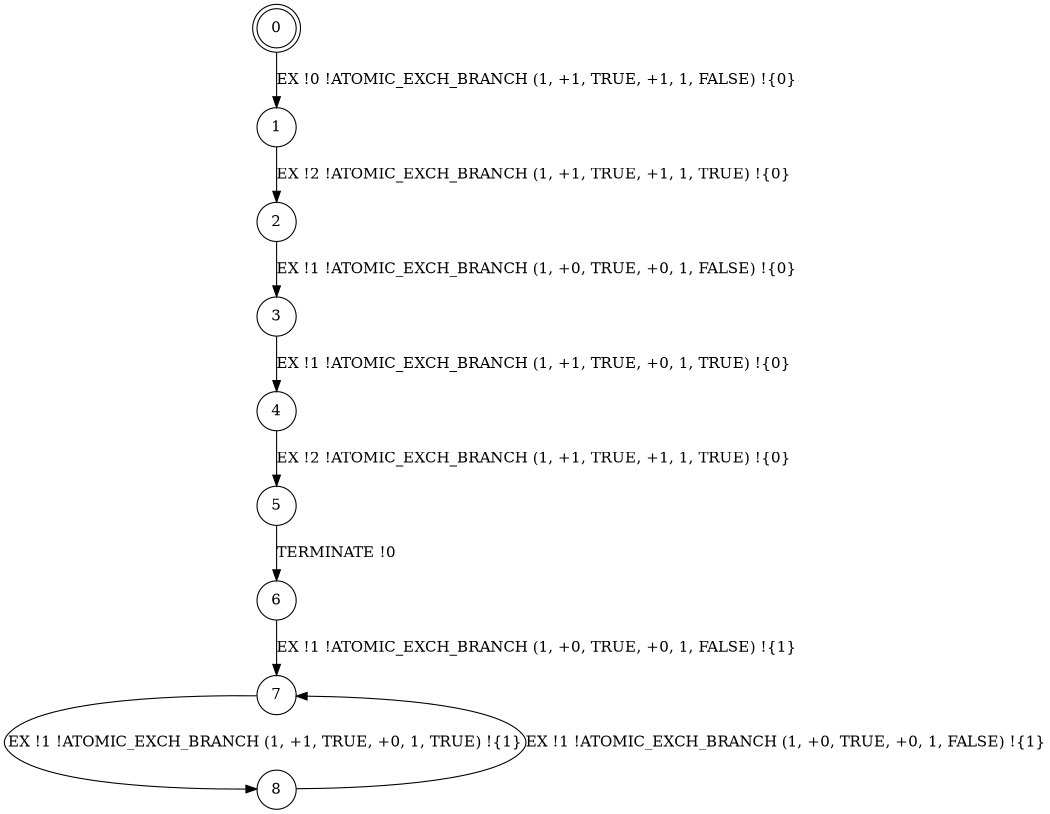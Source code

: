 digraph BCG {
size = "7, 10.5";
center = TRUE;
node [shape = circle];
0 [peripheries = 2];
0 -> 1 [label = "EX !0 !ATOMIC_EXCH_BRANCH (1, +1, TRUE, +1, 1, FALSE) !{0}"];
1 -> 2 [label = "EX !2 !ATOMIC_EXCH_BRANCH (1, +1, TRUE, +1, 1, TRUE) !{0}"];
2 -> 3 [label = "EX !1 !ATOMIC_EXCH_BRANCH (1, +0, TRUE, +0, 1, FALSE) !{0}"];
3 -> 4 [label = "EX !1 !ATOMIC_EXCH_BRANCH (1, +1, TRUE, +0, 1, TRUE) !{0}"];
4 -> 5 [label = "EX !2 !ATOMIC_EXCH_BRANCH (1, +1, TRUE, +1, 1, TRUE) !{0}"];
5 -> 6 [label = "TERMINATE !0"];
6 -> 7 [label = "EX !1 !ATOMIC_EXCH_BRANCH (1, +0, TRUE, +0, 1, FALSE) !{1}"];
7 -> 8 [label = "EX !1 !ATOMIC_EXCH_BRANCH (1, +1, TRUE, +0, 1, TRUE) !{1}"];
8 -> 7 [label = "EX !1 !ATOMIC_EXCH_BRANCH (1, +0, TRUE, +0, 1, FALSE) !{1}"];
}
